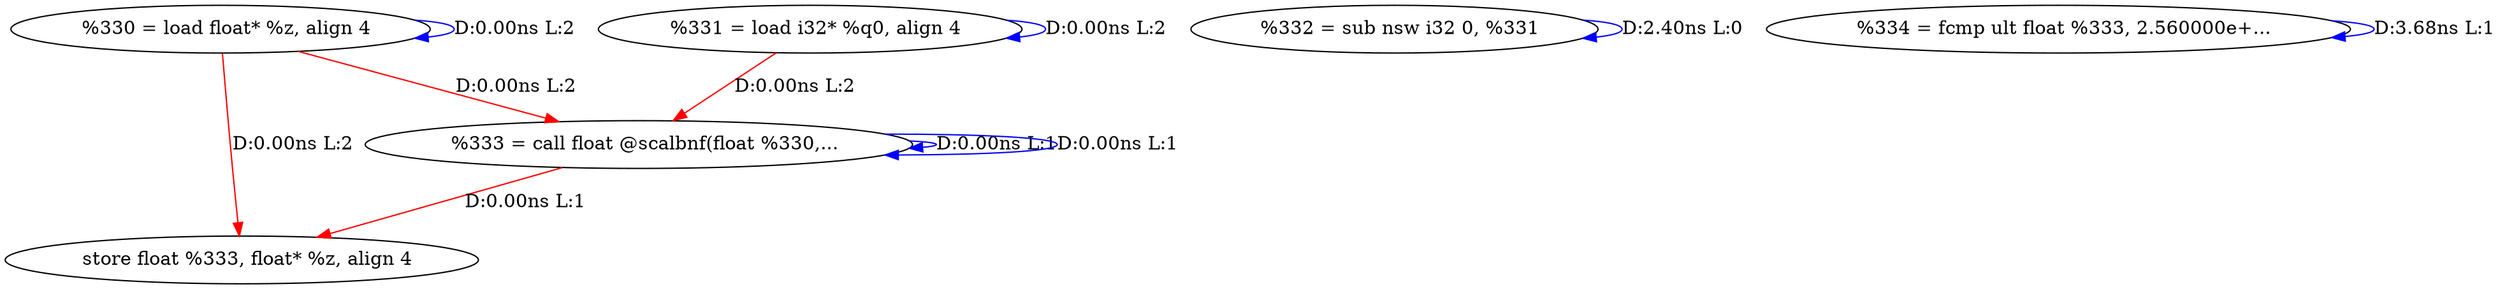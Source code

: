 digraph {
Node0x2d1f350[label="  %330 = load float* %z, align 4"];
Node0x2d1f350 -> Node0x2d1f350[label="D:0.00ns L:2",color=blue];
Node0x2d1f5f0[label="  %333 = call float @scalbnf(float %330,..."];
Node0x2d1f350 -> Node0x2d1f5f0[label="D:0.00ns L:2",color=red];
Node0x2d1f6d0[label="  store float %333, float* %z, align 4"];
Node0x2d1f350 -> Node0x2d1f6d0[label="D:0.00ns L:2",color=red];
Node0x2d1f430[label="  %331 = load i32* %q0, align 4"];
Node0x2d1f430 -> Node0x2d1f430[label="D:0.00ns L:2",color=blue];
Node0x2d1f430 -> Node0x2d1f5f0[label="D:0.00ns L:2",color=red];
Node0x2d1f510[label="  %332 = sub nsw i32 0, %331"];
Node0x2d1f510 -> Node0x2d1f510[label="D:2.40ns L:0",color=blue];
Node0x2d1f5f0 -> Node0x2d1f5f0[label="D:0.00ns L:1",color=blue];
Node0x2d1f5f0 -> Node0x2d1f5f0[label="D:0.00ns L:1",color=blue];
Node0x2d1f5f0 -> Node0x2d1f6d0[label="D:0.00ns L:1",color=red];
Node0x2d1f7b0[label="  %334 = fcmp ult float %333, 2.560000e+..."];
Node0x2d1f7b0 -> Node0x2d1f7b0[label="D:3.68ns L:1",color=blue];
}
